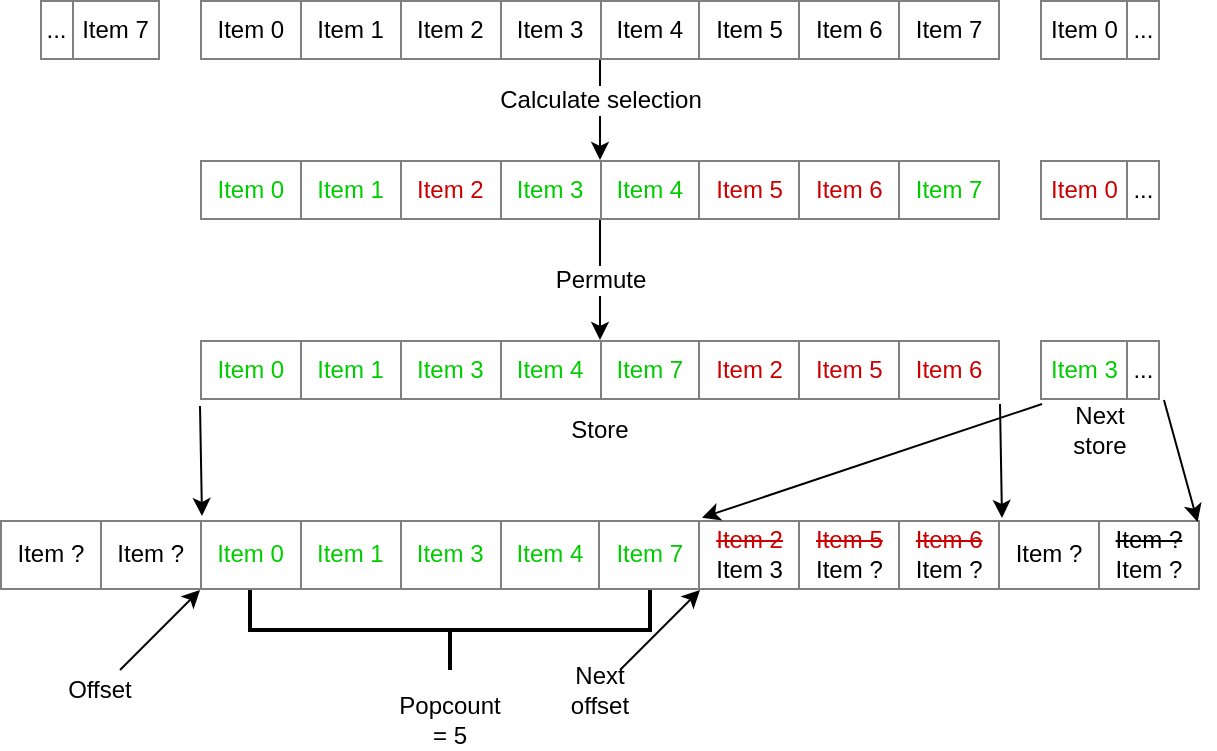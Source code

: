 <mxfile version="11.0.6" type="github"><diagram id="jP5r05yfmEUjs3Io1MUF" name="Page-1"><mxGraphModel dx="1422" dy="806" grid="1" gridSize="10" guides="1" tooltips="1" connect="1" arrows="1" fold="1" page="1" pageScale="1" pageWidth="850" pageHeight="1100" math="0" shadow="0"><root><mxCell id="0"/><mxCell id="1" parent="0"/><mxCell id="2b45lQT06wifkEyqF_Yk-1" value="&lt;table style=&quot;width: 100% ; height: 100% ; border-collapse: collapse&quot; width=&quot;100%&quot; border=&quot;1&quot;&gt;&lt;tbody&gt;&lt;tr&gt;&lt;td&gt;Item 0&lt;br&gt;&lt;/td&gt;&lt;td&gt;Item 1&lt;br&gt;&lt;/td&gt;&lt;td&gt;Item 2&lt;br&gt;&lt;/td&gt;&lt;td&gt;Item 3&lt;br&gt;&lt;/td&gt;&lt;td&gt;Item 4&lt;br&gt;&lt;/td&gt;&lt;td&gt;Item 5&lt;br&gt;&lt;/td&gt;&lt;td&gt;Item 6&lt;br&gt;&lt;/td&gt;&lt;td&gt;Item 7&lt;br&gt;&lt;/td&gt;&lt;/tr&gt;&lt;/tbody&gt;&lt;/table&gt;" style="text;html=1;strokeColor=none;fillColor=none;overflow=fill;align=center;verticalAlign=middle;" vertex="1" parent="1"><mxGeometry x="160" y="120" width="400" height="30" as="geometry"/></mxCell><mxCell id="2b45lQT06wifkEyqF_Yk-2" value="&lt;table style=&quot;width: 100% ; height: 100% ; border-collapse: collapse&quot; width=&quot;100%&quot; border=&quot;1&quot;&gt;&lt;tbody&gt;&lt;tr&gt;&lt;td&gt;&lt;span style=&quot;background-color: transparent&quot;&gt;&lt;font color=&quot;#00CC00&quot;&gt;Item 0&lt;/font&gt;&lt;br&gt;&lt;/span&gt;&lt;/td&gt;&lt;td&gt;&lt;span style=&quot;background-color: transparent&quot;&gt;&lt;font color=&quot;#00CC00&quot;&gt;Item 1&lt;/font&gt;&lt;br&gt;&lt;/span&gt;&lt;/td&gt;&lt;td&gt;&lt;span style=&quot;background-color: transparent&quot;&gt;&lt;font color=&quot;#CC0000&quot;&gt;Item 2&lt;/font&gt;&lt;br&gt;&lt;/span&gt;&lt;/td&gt;&lt;td&gt;&lt;span style=&quot;background-color: transparent&quot;&gt;&lt;font color=&quot;#00CC00&quot;&gt;Item 3&lt;/font&gt;&lt;br&gt;&lt;/span&gt;&lt;/td&gt;&lt;td&gt;&lt;span style=&quot;background-color: transparent&quot;&gt;&lt;font color=&quot;#00CC00&quot;&gt;Item 4&lt;/font&gt;&lt;br&gt;&lt;/span&gt;&lt;/td&gt;&lt;td&gt;&lt;span style=&quot;background-color: transparent&quot;&gt;&lt;font color=&quot;#CC0000&quot;&gt;Item 5&lt;/font&gt;&lt;br&gt;&lt;/span&gt;&lt;/td&gt;&lt;td&gt;&lt;span style=&quot;background-color: transparent&quot;&gt;&lt;font color=&quot;#CC0000&quot;&gt;Item 6&lt;/font&gt;&lt;br&gt;&lt;/span&gt;&lt;/td&gt;&lt;td&gt;&lt;span style=&quot;background-color: transparent&quot;&gt;&lt;font color=&quot;#00CC00&quot;&gt;Item 7&lt;/font&gt;&lt;br&gt;&lt;/span&gt;&lt;/td&gt;&lt;/tr&gt;&lt;/tbody&gt;&lt;/table&gt;" style="text;html=1;strokeColor=none;fillColor=none;overflow=fill;align=center;verticalAlign=middle;" vertex="1" parent="1"><mxGeometry x="160" y="200" width="400" height="30" as="geometry"/></mxCell><mxCell id="2b45lQT06wifkEyqF_Yk-3" value="&lt;table style=&quot;width: 100% ; height: 100% ; border-collapse: collapse&quot; width=&quot;100%&quot; border=&quot;1&quot;&gt;&lt;tbody&gt;&lt;tr&gt;&lt;td align=&quot;center&quot;&gt;Item 0&lt;br&gt;&lt;/td&gt;&lt;td align=&quot;center&quot;&gt;...&lt;/td&gt;&lt;/tr&gt;&lt;/tbody&gt;&lt;/table&gt;" style="text;html=1;strokeColor=none;fillColor=none;overflow=fill;align=center;" vertex="1" parent="1"><mxGeometry x="580" y="120" width="60" height="30" as="geometry"/></mxCell><mxCell id="2b45lQT06wifkEyqF_Yk-4" value="&lt;table style=&quot;width: 100% ; height: 100% ; border-collapse: collapse&quot; width=&quot;100%&quot; border=&quot;1&quot;&gt;&lt;tbody&gt;&lt;tr&gt;&lt;td align=&quot;center&quot;&gt;...&lt;br&gt;&lt;/td&gt;&lt;td align=&quot;center&quot;&gt;Item 7&lt;br&gt;&lt;/td&gt;&lt;/tr&gt;&lt;/tbody&gt;&lt;/table&gt;" style="text;html=1;strokeColor=none;fillColor=none;overflow=fill;align=center;" vertex="1" parent="1"><mxGeometry x="80" y="120" width="60" height="30" as="geometry"/></mxCell><mxCell id="2b45lQT06wifkEyqF_Yk-5" value="" style="endArrow=classic;html=1;" edge="1" parent="1" source="2b45lQT06wifkEyqF_Yk-1" target="2b45lQT06wifkEyqF_Yk-2"><mxGeometry width="50" height="50" relative="1" as="geometry"><mxPoint x="160" y="380" as="sourcePoint"/><mxPoint x="210" y="330" as="targetPoint"/></mxGeometry></mxCell><mxCell id="2b45lQT06wifkEyqF_Yk-6" value="Calculate selection" style="text;html=1;resizable=0;points=[];align=center;verticalAlign=middle;labelBackgroundColor=#ffffff;" vertex="1" connectable="0" parent="2b45lQT06wifkEyqF_Yk-5"><mxGeometry x="-0.4" y="1" relative="1" as="geometry"><mxPoint x="-1" y="5" as="offset"/></mxGeometry></mxCell><mxCell id="2b45lQT06wifkEyqF_Yk-7" value="" style="endArrow=classic;html=1;" edge="1" parent="1" source="2b45lQT06wifkEyqF_Yk-2" target="2b45lQT06wifkEyqF_Yk-8"><mxGeometry width="50" height="50" relative="1" as="geometry"><mxPoint x="380" y="350" as="sourcePoint"/><mxPoint x="365" y="280" as="targetPoint"/></mxGeometry></mxCell><mxCell id="2b45lQT06wifkEyqF_Yk-9" value="Permute" style="text;html=1;resizable=0;points=[];align=center;verticalAlign=middle;labelBackgroundColor=#ffffff;" vertex="1" connectable="0" parent="2b45lQT06wifkEyqF_Yk-7"><mxGeometry x="-0.367" y="1" relative="1" as="geometry"><mxPoint x="-1" y="11" as="offset"/></mxGeometry></mxCell><mxCell id="2b45lQT06wifkEyqF_Yk-8" value="&lt;table style=&quot;width: 100% ; height: 100% ; border-collapse: collapse&quot; width=&quot;100%&quot; border=&quot;1&quot;&gt;&lt;tbody&gt;&lt;tr&gt;&lt;td&gt;&lt;span style=&quot;background-color: transparent&quot;&gt;&lt;font color=&quot;#00CC00&quot;&gt;Item 0&lt;/font&gt;&lt;br&gt;&lt;/span&gt;&lt;/td&gt;&lt;td&gt;&lt;span style=&quot;background-color: transparent&quot;&gt;&lt;font color=&quot;#00CC00&quot;&gt;Item 1&lt;/font&gt;&lt;br&gt;&lt;/span&gt;&lt;/td&gt;&lt;td&gt;&lt;span style=&quot;background-color: transparent&quot;&gt;&lt;font color=&quot;#00CC00&quot;&gt;&lt;span style=&quot;background-color: transparent&quot;&gt;&lt;/span&gt;Item 3&lt;/font&gt;&lt;/span&gt;&lt;span style=&quot;background-color: transparent&quot;&gt;&lt;/span&gt;&lt;/td&gt;&lt;td&gt;&lt;span style=&quot;background-color: transparent&quot;&gt;&lt;font color=&quot;#00CC00&quot;&gt;Item 4&lt;/font&gt;&lt;br&gt;&lt;/span&gt;&lt;/td&gt;&lt;td&gt;&lt;span style=&quot;background-color: transparent&quot;&gt;&lt;font color=&quot;#00CC00&quot;&gt;Item 7&lt;/font&gt;&lt;br&gt;&lt;/span&gt;&lt;/td&gt;&lt;td&gt;&lt;span style=&quot;background-color: transparent&quot;&gt;&lt;font color=&quot;#CC0000&quot;&gt;Item 2&lt;/font&gt;&lt;br&gt;&lt;/span&gt;&lt;/td&gt;&lt;td&gt;&lt;span style=&quot;background-color: transparent&quot;&gt;&lt;font color=&quot;#CC0000&quot;&gt;Item 5&lt;/font&gt;&lt;br&gt;&lt;/span&gt;&lt;/td&gt;&lt;td&gt;&lt;span style=&quot;background-color: transparent&quot;&gt;&lt;font color=&quot;#00CC00&quot;&gt;&lt;span style=&quot;background-color: transparent&quot;&gt;&lt;font color=&quot;#CC0000&quot;&gt;Item 6&lt;/font&gt;&lt;/span&gt;&lt;/font&gt;&lt;br&gt;&lt;/span&gt;&lt;/td&gt;&lt;/tr&gt;&lt;/tbody&gt;&lt;/table&gt;" style="text;html=1;strokeColor=none;fillColor=none;overflow=fill;align=center;verticalAlign=middle;" vertex="1" parent="1"><mxGeometry x="160" y="290" width="400" height="30" as="geometry"/></mxCell><mxCell id="2b45lQT06wifkEyqF_Yk-10" value="&lt;table style=&quot;width: 100% ; height: 100% ; border-collapse: collapse&quot; width=&quot;100%&quot; border=&quot;1&quot;&gt;&lt;tbody&gt;&lt;tr&gt;&lt;td&gt;&lt;span style=&quot;background-color: transparent&quot;&gt;Item ?&lt;br&gt;&lt;/span&gt;&lt;/td&gt;&lt;td&gt;&lt;span style=&quot;background-color: transparent&quot;&gt;Item ?&lt;br&gt;&lt;/span&gt;&lt;/td&gt;&lt;td&gt;&lt;span style=&quot;background-color: transparent&quot;&gt;&lt;/span&gt;&lt;span style=&quot;background-color: transparent&quot;&gt;&lt;font color=&quot;#00CC00&quot;&gt;Item 0&lt;/font&gt;&lt;/span&gt;&lt;/td&gt;&lt;td&gt;&lt;span style=&quot;background-color: transparent&quot;&gt;&lt;span style=&quot;background-color: transparent&quot;&gt;&lt;font color=&quot;#00CC00&quot;&gt;Item 1&lt;/font&gt;&lt;/span&gt;&lt;/span&gt;&lt;/td&gt;&lt;td&gt;&lt;span style=&quot;background-color: transparent&quot;&gt;&lt;span style=&quot;background-color: transparent&quot;&gt;&lt;font color=&quot;#00CC00&quot;&gt;Item 3&lt;/font&gt;&lt;/span&gt;&lt;span style=&quot;background-color: transparent&quot;&gt;&lt;/span&gt;&lt;/span&gt;&lt;/td&gt;&lt;td&gt;&lt;span style=&quot;background-color: transparent&quot;&gt;&lt;span style=&quot;background-color: transparent&quot;&gt;&lt;font color=&quot;#00CC00&quot;&gt;Item 4&lt;/font&gt;&lt;/span&gt;&lt;/span&gt;&lt;/td&gt;&lt;td&gt;&lt;span style=&quot;background-color: transparent&quot;&gt;&lt;span style=&quot;background-color: transparent&quot;&gt;&lt;font color=&quot;#00CC00&quot;&gt;Item 7&lt;/font&gt;&lt;/span&gt;&lt;/span&gt;&lt;/td&gt;&lt;td&gt;&lt;span style=&quot;background-color: transparent&quot;&gt;&lt;font color=&quot;#CC0000&quot;&gt;&lt;strike&gt;Item 2&lt;/strike&gt;&lt;/font&gt;&lt;br&gt;Item 3&lt;br&gt;&lt;/span&gt;&lt;/td&gt;&lt;td&gt;&lt;font color=&quot;#CC0000&quot;&gt;&lt;strike&gt;Item 5&lt;/strike&gt;&lt;font color=&quot;#000000&quot;&gt;&lt;br&gt;Item ?&lt;/font&gt;&lt;strike&gt;&lt;br&gt;&lt;/strike&gt;&lt;/font&gt;&lt;/td&gt;&lt;td&gt;&lt;font color=&quot;#CC0000&quot;&gt;&lt;strike&gt;Item 6&lt;br&gt;&lt;/strike&gt;&lt;font color=&quot;#000000&quot;&gt;Item ?&lt;/font&gt;&lt;strike&gt;&lt;br&gt;&lt;/strike&gt;&lt;/font&gt;&lt;/td&gt;&lt;td&gt;Item ?&lt;br&gt;&lt;/td&gt;&lt;td&gt;&lt;strike&gt;Item ?&lt;/strike&gt;&lt;br&gt;Item ?&lt;br&gt;&lt;/td&gt;&lt;/tr&gt;&lt;/tbody&gt;&lt;/table&gt;" style="text;html=1;strokeColor=none;fillColor=none;overflow=fill;align=center;verticalAlign=middle;" vertex="1" parent="1"><mxGeometry x="60" y="380" width="600" height="35" as="geometry"/></mxCell><mxCell id="2b45lQT06wifkEyqF_Yk-11" value="&lt;table style=&quot;width: 100% ; height: 100% ; border-collapse: collapse&quot; width=&quot;100%&quot; border=&quot;1&quot;&gt;&lt;tbody&gt;&lt;tr&gt;&lt;td align=&quot;center&quot;&gt;&lt;font color=&quot;#00CC00&quot;&gt;Item 3&lt;/font&gt;&lt;br&gt;&lt;/td&gt;&lt;td align=&quot;center&quot;&gt;...&lt;/td&gt;&lt;/tr&gt;&lt;/tbody&gt;&lt;/table&gt;" style="text;html=1;strokeColor=none;fillColor=none;overflow=fill;align=center;" vertex="1" parent="1"><mxGeometry x="580" y="290" width="60" height="30" as="geometry"/></mxCell><mxCell id="2b45lQT06wifkEyqF_Yk-12" value="&lt;table style=&quot;width: 100% ; height: 100% ; border-collapse: collapse&quot; width=&quot;100%&quot; border=&quot;1&quot;&gt;&lt;tbody&gt;&lt;tr&gt;&lt;td align=&quot;center&quot;&gt;&lt;font color=&quot;#CC0000&quot;&gt;Item 0&lt;/font&gt;&lt;br&gt;&lt;/td&gt;&lt;td align=&quot;center&quot;&gt;...&lt;/td&gt;&lt;/tr&gt;&lt;/tbody&gt;&lt;/table&gt;" style="text;html=1;strokeColor=none;fillColor=none;overflow=fill;align=center;" vertex="1" parent="1"><mxGeometry x="580" y="200" width="60" height="30" as="geometry"/></mxCell><mxCell id="2b45lQT06wifkEyqF_Yk-14" value="" style="endArrow=classic;html=1;exitX=0;exitY=1.1;exitDx=0;exitDy=0;exitPerimeter=0;" edge="1" parent="1" source="2b45lQT06wifkEyqF_Yk-8"><mxGeometry width="50" height="50" relative="1" as="geometry"><mxPoint x="50" y="340" as="sourcePoint"/><mxPoint x="161" y="378" as="targetPoint"/></mxGeometry></mxCell><mxCell id="2b45lQT06wifkEyqF_Yk-15" value="" style="endArrow=classic;html=1;exitX=1;exitY=1.067;exitDx=0;exitDy=0;exitPerimeter=0;entryX=0.835;entryY=-0.029;entryDx=0;entryDy=0;entryPerimeter=0;" edge="1" parent="1" source="2b45lQT06wifkEyqF_Yk-8" target="2b45lQT06wifkEyqF_Yk-10"><mxGeometry width="50" height="50" relative="1" as="geometry"><mxPoint x="450" y="550" as="sourcePoint"/><mxPoint x="500" y="500" as="targetPoint"/></mxGeometry></mxCell><mxCell id="2b45lQT06wifkEyqF_Yk-16" value="" style="endArrow=classic;html=1;exitX=0.017;exitY=1.067;exitDx=0;exitDy=0;exitPerimeter=0;entryX=0.585;entryY=-0.033;entryDx=0;entryDy=0;entryPerimeter=0;" edge="1" parent="1" source="2b45lQT06wifkEyqF_Yk-11" target="2b45lQT06wifkEyqF_Yk-10"><mxGeometry width="50" height="50" relative="1" as="geometry"><mxPoint x="510" y="550" as="sourcePoint"/><mxPoint x="560" y="500" as="targetPoint"/></mxGeometry></mxCell><mxCell id="2b45lQT06wifkEyqF_Yk-17" value="" style="endArrow=classic;html=1;exitX=1.033;exitY=1;exitDx=0;exitDy=0;exitPerimeter=0;entryX=0.998;entryY=0.029;entryDx=0;entryDy=0;entryPerimeter=0;" edge="1" parent="1" source="2b45lQT06wifkEyqF_Yk-11" target="2b45lQT06wifkEyqF_Yk-10"><mxGeometry width="50" height="50" relative="1" as="geometry"><mxPoint x="650" y="520" as="sourcePoint"/><mxPoint x="760" y="320" as="targetPoint"/></mxGeometry></mxCell><mxCell id="2b45lQT06wifkEyqF_Yk-18" value="Store" style="text;html=1;strokeColor=none;fillColor=none;align=center;verticalAlign=middle;whiteSpace=wrap;rounded=0;" vertex="1" parent="1"><mxGeometry x="340" y="325" width="40" height="20" as="geometry"/></mxCell><mxCell id="2b45lQT06wifkEyqF_Yk-19" value="Next store" style="text;html=1;strokeColor=none;fillColor=none;align=center;verticalAlign=middle;whiteSpace=wrap;rounded=0;" vertex="1" parent="1"><mxGeometry x="590" y="325" width="40" height="20" as="geometry"/></mxCell><mxCell id="2b45lQT06wifkEyqF_Yk-20" value="" style="endArrow=classic;html=1;" edge="1" parent="1" source="2b45lQT06wifkEyqF_Yk-21"><mxGeometry width="50" height="50" relative="1" as="geometry"><mxPoint x="110" y="465" as="sourcePoint"/><mxPoint x="160" y="415" as="targetPoint"/></mxGeometry></mxCell><mxCell id="2b45lQT06wifkEyqF_Yk-21" value="Offset" style="text;html=1;strokeColor=none;fillColor=none;align=center;verticalAlign=middle;whiteSpace=wrap;rounded=0;" vertex="1" parent="1"><mxGeometry x="90" y="455" width="40" height="20" as="geometry"/></mxCell><mxCell id="2b45lQT06wifkEyqF_Yk-22" value="" style="endArrow=classic;html=1;" edge="1" parent="1" source="2b45lQT06wifkEyqF_Yk-23"><mxGeometry width="50" height="50" relative="1" as="geometry"><mxPoint x="360" y="465" as="sourcePoint"/><mxPoint x="410" y="415" as="targetPoint"/></mxGeometry></mxCell><mxCell id="2b45lQT06wifkEyqF_Yk-23" value="Next offset" style="text;html=1;strokeColor=none;fillColor=none;align=center;verticalAlign=middle;whiteSpace=wrap;rounded=0;" vertex="1" parent="1"><mxGeometry x="340" y="455" width="40" height="20" as="geometry"/></mxCell><mxCell id="2b45lQT06wifkEyqF_Yk-24" value="" style="strokeWidth=2;html=1;shape=mxgraph.flowchart.annotation_2;align=left;pointerEvents=1;fillColor=none;rotation=-90;" vertex="1" parent="1"><mxGeometry x="265" y="335" width="40" height="200" as="geometry"/></mxCell><mxCell id="2b45lQT06wifkEyqF_Yk-25" value="Popcount = 5" style="text;html=1;strokeColor=none;fillColor=none;align=center;verticalAlign=middle;whiteSpace=wrap;rounded=0;" vertex="1" parent="1"><mxGeometry x="265" y="470" width="40" height="20" as="geometry"/></mxCell></root></mxGraphModel></diagram></mxfile>